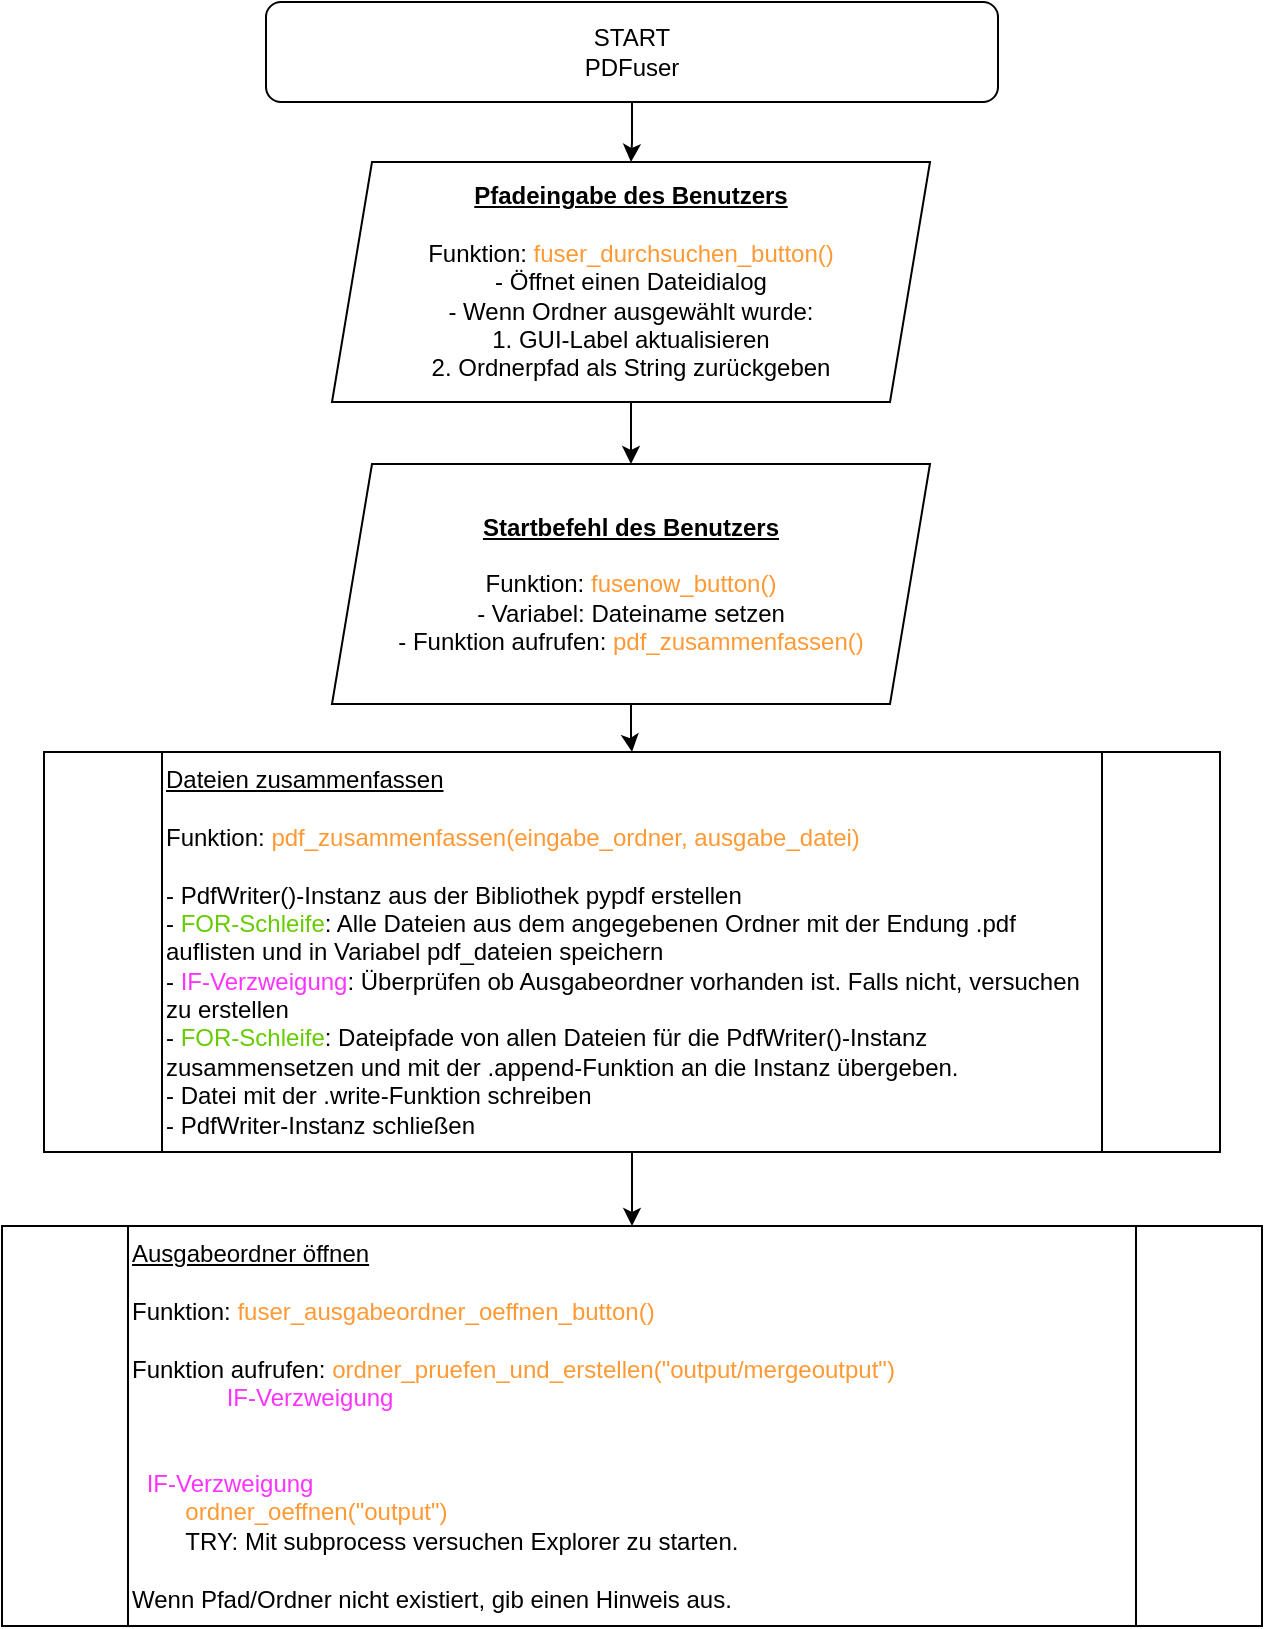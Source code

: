 <mxfile version="21.5.0" type="github">
  <diagram name="Seite-1" id="z2froGWdfn9ouF2fLTrf">
    <mxGraphModel dx="2074" dy="1116" grid="1" gridSize="10" guides="1" tooltips="1" connect="1" arrows="1" fold="1" page="1" pageScale="1" pageWidth="827" pageHeight="1169" math="0" shadow="0">
      <root>
        <mxCell id="0" />
        <mxCell id="1" parent="0" />
        <mxCell id="xmYlkgfEZDCuhrtj4b7d-4" value="" style="edgeStyle=orthogonalEdgeStyle;rounded=0;orthogonalLoop=1;jettySize=auto;html=1;" parent="1" source="xmYlkgfEZDCuhrtj4b7d-2" target="xmYlkgfEZDCuhrtj4b7d-3" edge="1">
          <mxGeometry relative="1" as="geometry" />
        </mxCell>
        <mxCell id="xmYlkgfEZDCuhrtj4b7d-2" value="START&lt;br&gt;PDFuser" style="rounded=1;whiteSpace=wrap;html=1;" parent="1" vertex="1">
          <mxGeometry x="231" y="10" width="366" height="50" as="geometry" />
        </mxCell>
        <mxCell id="H8KH_YZ80R001RCo76tN-2" value="" style="edgeStyle=orthogonalEdgeStyle;rounded=0;orthogonalLoop=1;jettySize=auto;html=1;" edge="1" parent="1" source="xmYlkgfEZDCuhrtj4b7d-3" target="H8KH_YZ80R001RCo76tN-1">
          <mxGeometry relative="1" as="geometry" />
        </mxCell>
        <mxCell id="xmYlkgfEZDCuhrtj4b7d-3" value="&lt;b&gt;&lt;u&gt;Pfadeingabe des Benutzers&lt;br&gt;&lt;/u&gt;&lt;/b&gt;&lt;br&gt;Funktion: &lt;font color=&quot;#ff9933&quot;&gt;fuser_durchsuchen_button()&lt;/font&gt;&lt;br&gt;- Öffnet einen Dateidialog&lt;br&gt;- Wenn Ordner ausgewählt wurde:&lt;br&gt;1. GUI-Label aktualisieren&lt;br&gt;2. Ordnerpfad als String zurückgeben" style="shape=parallelogram;perimeter=parallelogramPerimeter;whiteSpace=wrap;html=1;fixedSize=1;" parent="1" vertex="1">
          <mxGeometry x="264" y="90" width="299" height="120" as="geometry" />
        </mxCell>
        <mxCell id="H8KH_YZ80R001RCo76tN-4" value="" style="edgeStyle=orthogonalEdgeStyle;rounded=0;orthogonalLoop=1;jettySize=auto;html=1;" edge="1" parent="1" source="H8KH_YZ80R001RCo76tN-1" target="H8KH_YZ80R001RCo76tN-3">
          <mxGeometry relative="1" as="geometry" />
        </mxCell>
        <mxCell id="H8KH_YZ80R001RCo76tN-1" value="&lt;b&gt;&lt;u&gt;Startbefehl des Benutzers&lt;br&gt;&lt;/u&gt;&lt;/b&gt;&lt;br&gt;Funktion: &lt;font color=&quot;#ff9933&quot;&gt;fusenow_button()&lt;/font&gt;&lt;br&gt;- Variabel: Dateiname setzen&lt;br&gt;- Funktion aufrufen: &lt;font color=&quot;#ff9933&quot;&gt;pdf_zusammenfassen()&lt;/font&gt;" style="shape=parallelogram;perimeter=parallelogramPerimeter;whiteSpace=wrap;html=1;fixedSize=1;" vertex="1" parent="1">
          <mxGeometry x="264" y="241" width="299" height="120" as="geometry" />
        </mxCell>
        <mxCell id="H8KH_YZ80R001RCo76tN-6" value="" style="edgeStyle=orthogonalEdgeStyle;rounded=0;orthogonalLoop=1;jettySize=auto;html=1;" edge="1" parent="1" source="H8KH_YZ80R001RCo76tN-3" target="H8KH_YZ80R001RCo76tN-5">
          <mxGeometry relative="1" as="geometry" />
        </mxCell>
        <mxCell id="H8KH_YZ80R001RCo76tN-3" value="&lt;u&gt;Dateien zusammenfassen&lt;/u&gt;&lt;br&gt;&lt;br&gt;Funktion: &lt;font color=&quot;#ff9933&quot;&gt;pdf_zusammenfassen(eingabe_ordner, ausgabe_datei)&lt;/font&gt;&lt;br&gt;&lt;br&gt;- PdfWriter()-Instanz aus der Bibliothek pypdf erstellen&lt;br&gt;- &lt;font color=&quot;#66cc00&quot;&gt;FOR-Schleife&lt;/font&gt;: Alle Dateien aus dem angegebenen Ordner mit der Endung .pdf auflisten und in Variabel pdf_dateien speichern&lt;br&gt;- &lt;font color=&quot;#ff33ff&quot;&gt;IF-Verzweigung&lt;/font&gt;: Überprüfen ob Ausgabeordner vorhanden ist. Falls nicht, versuchen zu erstellen&lt;br&gt;- &lt;font color=&quot;#66cc00&quot;&gt;FOR-Schleife&lt;/font&gt;: Dateipfade von allen Dateien für die PdfWriter()-Instanz zusammensetzen und mit der .append-Funktion an die Instanz übergeben.&lt;br&gt;- Datei mit der .write-Funktion schreiben&lt;br&gt;- PdfWriter-Instanz schließen" style="shape=process;whiteSpace=wrap;html=1;backgroundOutline=1;align=left;" vertex="1" parent="1">
          <mxGeometry x="120" y="385" width="588" height="200" as="geometry" />
        </mxCell>
        <mxCell id="H8KH_YZ80R001RCo76tN-5" value="&lt;u&gt;Ausgabeordner öffnen&lt;br&gt;&lt;/u&gt;&lt;br&gt;Funktion: &lt;font color=&quot;#ff9933&quot;&gt;fuser_ausgabeordner_oeffnen_button()&lt;br&gt;&lt;/font&gt;&lt;br&gt;&lt;span style=&quot;background-color: initial;&quot;&gt;Funktion aufrufen: &lt;/span&gt;&lt;font style=&quot;background-color: initial;&quot; color=&quot;#ff9933&quot;&gt;ordner_pruefen_und_erstellen(&quot;output/mergeoutput&quot;)&lt;br&gt;&lt;/font&gt;&lt;blockquote style=&quot;margin: 0 0 0 40px; border: none; padding: 0px;&quot;&gt;&lt;font style=&quot;background-color: initial;&quot; color=&quot;#ffffff&quot;&gt;-&lt;/font&gt;&lt;font style=&quot;background-color: initial;&quot; color=&quot;#ff9933&quot;&gt; &lt;/font&gt;&lt;font style=&quot;background-color: initial;&quot; color=&quot;#ff33ff&quot;&gt;IF-Verzweigung&lt;/font&gt;&lt;font style=&quot;background-color: initial;&quot; color=&quot;#ffffff&quot;&gt;: Prüfe ob Pfad nicht vorhanden ist. WENN WAHR: Versuche Ordner zu erstellen.&lt;br&gt;&lt;/font&gt;&lt;/blockquote&gt;&lt;font style=&quot;background-color: initial;&quot;&gt;&lt;br&gt;&lt;font color=&quot;#ffffff&quot;&gt;-&lt;/font&gt;&lt;/font&gt;&lt;font style=&quot;background-color: initial;&quot; color=&quot;#ff9933&quot;&gt; &lt;/font&gt;&lt;font color=&quot;#ff33ff&quot; style=&quot;background-color: initial;&quot;&gt;IF-Verzweigung&lt;/font&gt;&lt;font style=&quot;background-color: initial;&quot;&gt;&lt;font color=&quot;#ffffff&quot;&gt;: Wenn Pfad/Ordner existiert rufe Funktion aufrufen&lt;/font&gt;&lt;br&gt;&lt;span style=&quot;color: rgb(255, 255, 255); white-space: pre;&quot;&gt;&#x9;&lt;/span&gt;&lt;font color=&quot;#ff9933&quot;&gt;ordner_oeffnen(&quot;output&quot;)&lt;/font&gt;&lt;br&gt;&lt;span style=&quot;white-space: pre;&quot;&gt;&#x9;&lt;/span&gt;TRY: Mit subprocess versuchen Explorer zu starten.&lt;br&gt;&lt;br&gt;Wenn Pfad/Ordner nicht existiert, gib einen Hinweis aus.&lt;br&gt;&lt;/font&gt;" style="shape=process;whiteSpace=wrap;html=1;backgroundOutline=1;align=left;" vertex="1" parent="1">
          <mxGeometry x="99" y="622" width="630" height="200" as="geometry" />
        </mxCell>
      </root>
    </mxGraphModel>
  </diagram>
</mxfile>
